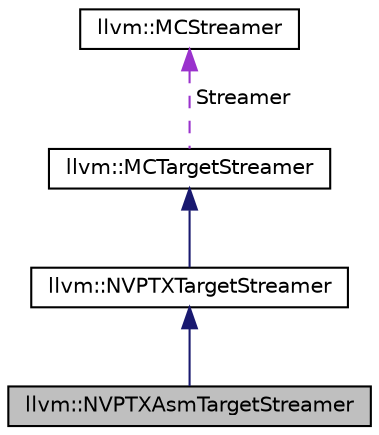 digraph "llvm::NVPTXAsmTargetStreamer"
{
 // LATEX_PDF_SIZE
  bgcolor="transparent";
  edge [fontname="Helvetica",fontsize="10",labelfontname="Helvetica",labelfontsize="10"];
  node [fontname="Helvetica",fontsize="10",shape=record];
  Node1 [label="llvm::NVPTXAsmTargetStreamer",height=0.2,width=0.4,color="black", fillcolor="grey75", style="filled", fontcolor="black",tooltip=" "];
  Node2 -> Node1 [dir="back",color="midnightblue",fontsize="10",style="solid",fontname="Helvetica"];
  Node2 [label="llvm::NVPTXTargetStreamer",height=0.2,width=0.4,color="black",URL="$classllvm_1_1NVPTXTargetStreamer.html",tooltip="Implments NVPTX-specific streamer."];
  Node3 -> Node2 [dir="back",color="midnightblue",fontsize="10",style="solid",fontname="Helvetica"];
  Node3 [label="llvm::MCTargetStreamer",height=0.2,width=0.4,color="black",URL="$classllvm_1_1MCTargetStreamer.html",tooltip="Target specific streamer interface."];
  Node4 -> Node3 [dir="back",color="darkorchid3",fontsize="10",style="dashed",label=" Streamer" ,fontname="Helvetica"];
  Node4 [label="llvm::MCStreamer",height=0.2,width=0.4,color="black",URL="$classllvm_1_1MCStreamer.html",tooltip="Streaming machine code generation interface."];
}
